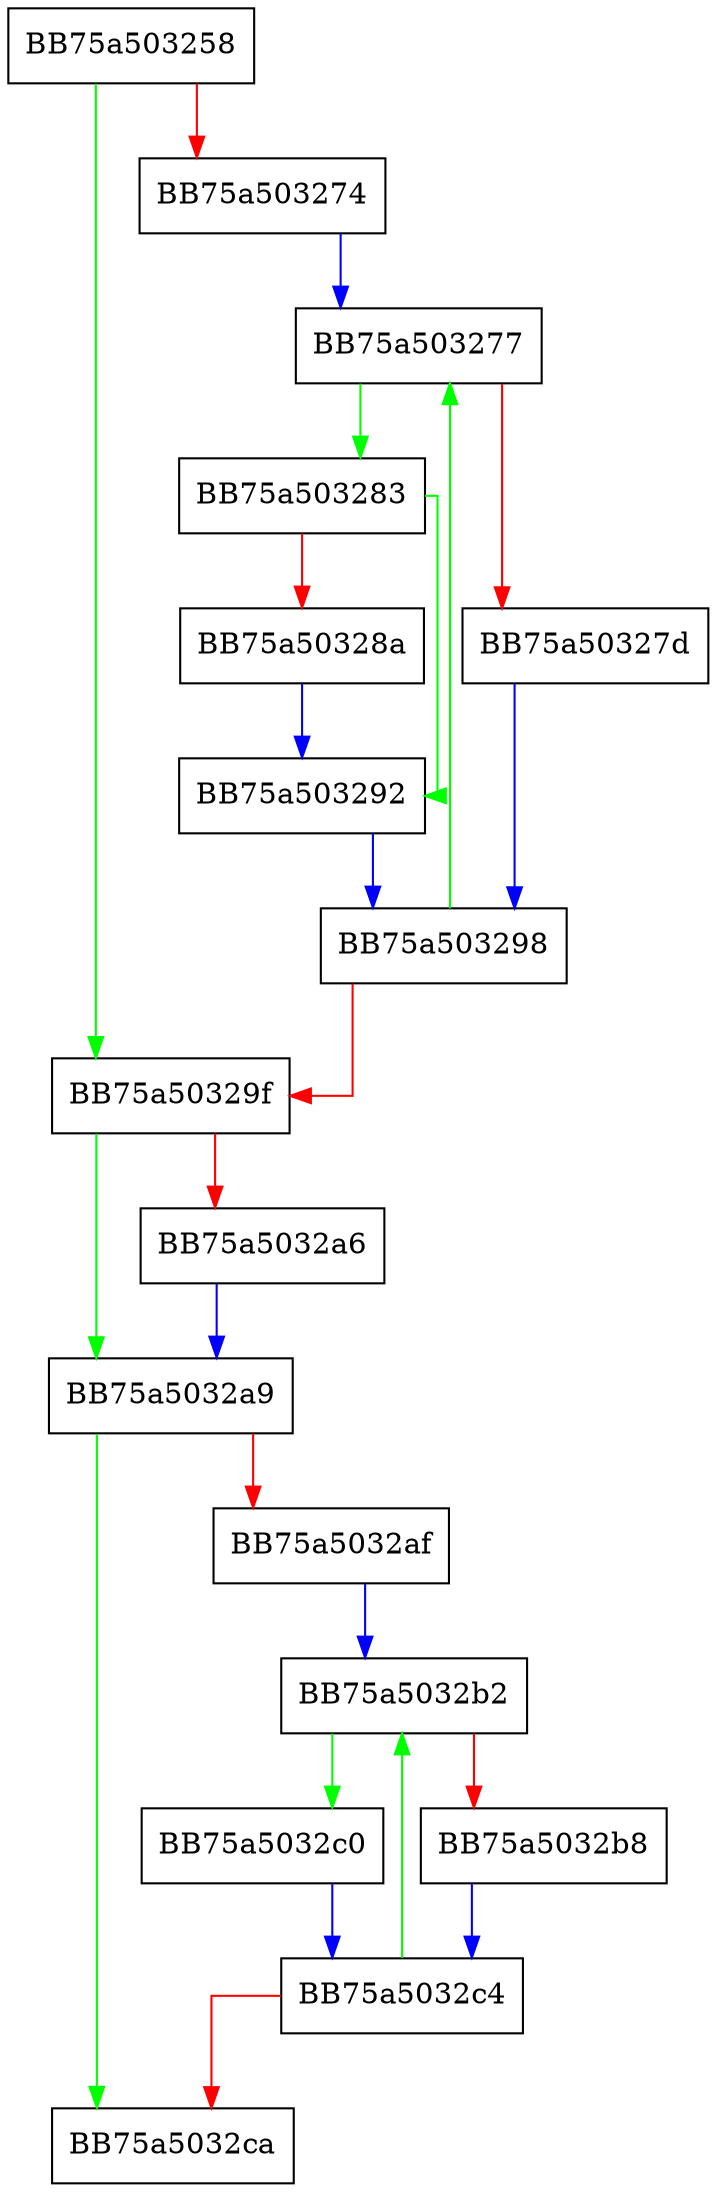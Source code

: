 digraph erase {
  node [shape="box"];
  graph [splines=ortho];
  BB75a503258 -> BB75a50329f [color="green"];
  BB75a503258 -> BB75a503274 [color="red"];
  BB75a503274 -> BB75a503277 [color="blue"];
  BB75a503277 -> BB75a503283 [color="green"];
  BB75a503277 -> BB75a50327d [color="red"];
  BB75a50327d -> BB75a503298 [color="blue"];
  BB75a503283 -> BB75a503292 [color="green"];
  BB75a503283 -> BB75a50328a [color="red"];
  BB75a50328a -> BB75a503292 [color="blue"];
  BB75a503292 -> BB75a503298 [color="blue"];
  BB75a503298 -> BB75a503277 [color="green"];
  BB75a503298 -> BB75a50329f [color="red"];
  BB75a50329f -> BB75a5032a9 [color="green"];
  BB75a50329f -> BB75a5032a6 [color="red"];
  BB75a5032a6 -> BB75a5032a9 [color="blue"];
  BB75a5032a9 -> BB75a5032ca [color="green"];
  BB75a5032a9 -> BB75a5032af [color="red"];
  BB75a5032af -> BB75a5032b2 [color="blue"];
  BB75a5032b2 -> BB75a5032c0 [color="green"];
  BB75a5032b2 -> BB75a5032b8 [color="red"];
  BB75a5032b8 -> BB75a5032c4 [color="blue"];
  BB75a5032c0 -> BB75a5032c4 [color="blue"];
  BB75a5032c4 -> BB75a5032b2 [color="green"];
  BB75a5032c4 -> BB75a5032ca [color="red"];
}